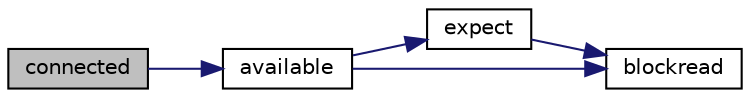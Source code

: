 digraph "connected"
{
  edge [fontname="Helvetica",fontsize="10",labelfontname="Helvetica",labelfontsize="10"];
  node [fontname="Helvetica",fontsize="10",shape=record];
  rankdir="LR";
  Node42 [label="connected",height=0.2,width=0.4,color="black", fillcolor="grey75", style="filled", fontcolor="black"];
  Node42 -> Node43 [color="midnightblue",fontsize="10",style="solid",fontname="Helvetica"];
  Node43 [label="available",height=0.2,width=0.4,color="black", fillcolor="white", style="filled",URL="$class_esp_server.html#a4549a76725f2e4c013e4d57018366109"];
  Node43 -> Node44 [color="midnightblue",fontsize="10",style="solid",fontname="Helvetica"];
  Node44 [label="expect",height=0.2,width=0.4,color="black", fillcolor="white", style="filled",URL="$class_esp_server.html#aff5ea67ab96af075223b2b836036ccf1"];
  Node44 -> Node45 [color="midnightblue",fontsize="10",style="solid",fontname="Helvetica"];
  Node45 [label="blockread",height=0.2,width=0.4,color="black", fillcolor="white", style="filled",URL="$class_esp_server.html#ac2b4ae3c7ebcd751c4c8020412fa3270"];
  Node43 -> Node45 [color="midnightblue",fontsize="10",style="solid",fontname="Helvetica"];
}
